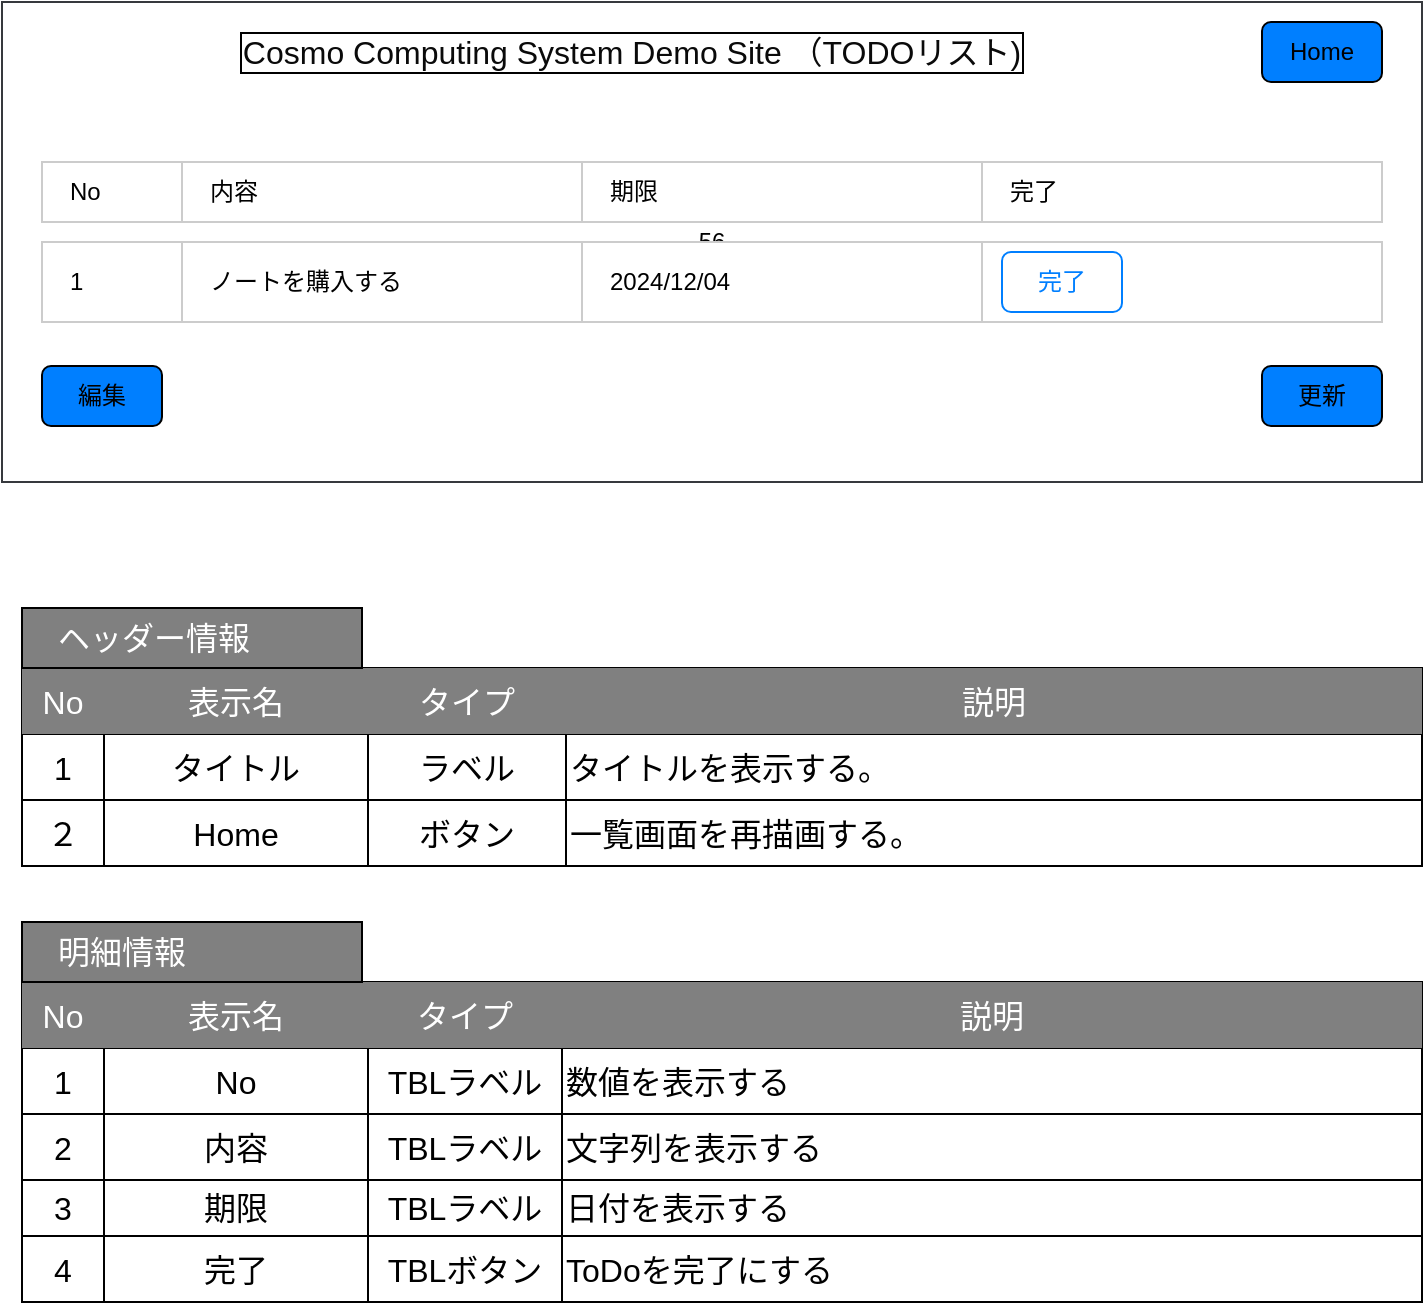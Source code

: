 <mxfile>
    <diagram id="WkBjb4pW22fDtr13lLDv" name="ページ1">
        <mxGraphModel dx="1124" dy="658" grid="1" gridSize="10" guides="1" tooltips="1" connect="1" arrows="1" fold="1" page="1" pageScale="1" pageWidth="827" pageHeight="1169" math="0" shadow="0">
            <root>
                <mxCell id="0"/>
                <mxCell id="1" parent="0"/>
                <mxCell id="7" value="56" style="rounded=0;whiteSpace=wrap;html=1;fillColor=#FFFFFF;strokeColor=#36393d;" parent="1" vertex="1">
                    <mxGeometry x="20" y="30" width="710" height="240" as="geometry"/>
                </mxCell>
                <mxCell id="6" value="　No" style="rounded=0;whiteSpace=wrap;html=1;align=left;strokeColor=#CCCCCC;fillColor=#FFFFFF;fontColor=#000000;" parent="1" vertex="1">
                    <mxGeometry x="40" y="110" width="70" height="30" as="geometry"/>
                </mxCell>
                <mxCell id="8" value="Home" style="rounded=1;whiteSpace=wrap;html=1;fillColor=#007FFF;" parent="1" vertex="1">
                    <mxGeometry x="650" y="40" width="60" height="30" as="geometry"/>
                </mxCell>
                <mxCell id="9" value="　内容" style="rounded=0;whiteSpace=wrap;html=1;align=left;strokeColor=#CCCCCC;fontColor=#000000;fillColor=#FFFFFF;" parent="1" vertex="1">
                    <mxGeometry x="110" y="110" width="200" height="30" as="geometry"/>
                </mxCell>
                <mxCell id="10" value="　期限" style="rounded=0;whiteSpace=wrap;html=1;align=left;fillColor=#FFFFFF;fontColor=#000000;strokeColor=#CCCCCC;" parent="1" vertex="1">
                    <mxGeometry x="310" y="110" width="200" height="30" as="geometry"/>
                </mxCell>
                <mxCell id="11" value="　完了" style="rounded=0;whiteSpace=wrap;html=1;align=left;fillColor=#FFFFFF;fontColor=#000000;strokeColor=#CCCCCC;" parent="1" vertex="1">
                    <mxGeometry x="510" y="110" width="200" height="30" as="geometry"/>
                </mxCell>
                <mxCell id="12" value="　1" style="rounded=0;whiteSpace=wrap;html=1;align=left;fillColor=#FFFFFF;fontColor=#000000;strokeColor=#CCCCCC;" parent="1" vertex="1">
                    <mxGeometry x="40" y="150" width="70" height="40" as="geometry"/>
                </mxCell>
                <mxCell id="13" value="　ノートを購入する" style="rounded=0;whiteSpace=wrap;html=1;align=left;fillColor=#FFFFFF;fontColor=#000000;strokeColor=#CCCCCC;" parent="1" vertex="1">
                    <mxGeometry x="110" y="150" width="200" height="40" as="geometry"/>
                </mxCell>
                <mxCell id="14" value="　2024/12/04" style="rounded=0;whiteSpace=wrap;html=1;align=left;fillColor=#FFFFFF;fontColor=#000000;strokeColor=#CCCCCC;" parent="1" vertex="1">
                    <mxGeometry x="310" y="150" width="200" height="40" as="geometry"/>
                </mxCell>
                <mxCell id="15" value="" style="rounded=0;whiteSpace=wrap;html=1;align=left;fillColor=#FFFFFF;fontColor=#000000;strokeColor=#CCCCCC;" parent="1" vertex="1">
                    <mxGeometry x="510" y="150" width="200" height="40" as="geometry"/>
                </mxCell>
                <mxCell id="16" value="完了" style="rounded=1;whiteSpace=wrap;html=1;strokeColor=#007FFF;fillColor=#FFFFFF;fontColor=#007FFF;" parent="1" vertex="1">
                    <mxGeometry x="520" y="155" width="60" height="30" as="geometry"/>
                </mxCell>
                <mxCell id="17" value="編集" style="rounded=1;whiteSpace=wrap;html=1;fillColor=#007FFF;" parent="1" vertex="1">
                    <mxGeometry x="40" y="212" width="60" height="30" as="geometry"/>
                </mxCell>
                <mxCell id="18" value="更新" style="rounded=1;whiteSpace=wrap;html=1;fillColor=#007FFF;" parent="1" vertex="1">
                    <mxGeometry x="650" y="212" width="60" height="30" as="geometry"/>
                </mxCell>
                <mxCell id="21" value="Cosmo Computing System Demo Site （TODOリスト)" style="text;html=1;strokeColor=none;fillColor=none;align=center;verticalAlign=middle;whiteSpace=wrap;rounded=0;fontSize=16;labelBorderColor=default;fontColor=#0a0a0a;strokeWidth=0;" parent="1" vertex="1">
                    <mxGeometry x="120" y="40" width="430" height="30" as="geometry"/>
                </mxCell>
                <mxCell id="23" value="" style="shape=table;html=1;whiteSpace=wrap;startSize=0;container=1;collapsible=0;childLayout=tableLayout;fontSize=16;fillColor=#FFFFFF;strokeColor=#000000;fontColor=#000000;" parent="1" vertex="1">
                    <mxGeometry x="30" y="363" width="700" height="99" as="geometry"/>
                </mxCell>
                <mxCell id="28" value="" style="shape=tableRow;horizontal=0;startSize=0;swimlaneHead=0;swimlaneBody=0;top=0;left=0;bottom=0;right=0;collapsible=0;dropTarget=0;fillColor=none;points=[[0,0.5],[1,0.5]];portConstraint=eastwest;fontSize=16;" parent="23" vertex="1">
                    <mxGeometry width="700" height="33" as="geometry"/>
                </mxCell>
                <mxCell id="29" value="No" style="shape=partialRectangle;html=1;whiteSpace=wrap;connectable=0;fillColor=#808080;top=0;left=0;bottom=0;right=0;overflow=hidden;fontSize=16;fontColor=#ffffff;strokeColor=#001DBC;" parent="28" vertex="1">
                    <mxGeometry width="41" height="33" as="geometry">
                        <mxRectangle width="41" height="33" as="alternateBounds"/>
                    </mxGeometry>
                </mxCell>
                <mxCell id="30" value="表示名" style="shape=partialRectangle;html=1;whiteSpace=wrap;connectable=0;fillColor=#808080;top=0;left=0;bottom=0;right=0;overflow=hidden;fontSize=16;fontColor=#ffffff;strokeColor=#001DBC;" parent="28" vertex="1">
                    <mxGeometry x="41" width="132" height="33" as="geometry">
                        <mxRectangle width="132" height="33" as="alternateBounds"/>
                    </mxGeometry>
                </mxCell>
                <mxCell id="79" value="タイプ" style="shape=partialRectangle;html=1;whiteSpace=wrap;connectable=0;fillColor=#808080;top=0;left=0;bottom=0;right=0;overflow=hidden;fontSize=16;fontColor=#ffffff;strokeColor=#001DBC;" parent="28" vertex="1">
                    <mxGeometry x="173" width="99" height="33" as="geometry">
                        <mxRectangle width="99" height="33" as="alternateBounds"/>
                    </mxGeometry>
                </mxCell>
                <mxCell id="49" value="説明" style="shape=partialRectangle;html=1;whiteSpace=wrap;connectable=0;fillColor=#808080;top=0;left=0;bottom=0;right=0;overflow=hidden;fontSize=16;fontColor=#ffffff;strokeColor=#001DBC;" parent="28" vertex="1">
                    <mxGeometry x="272" width="428" height="33" as="geometry">
                        <mxRectangle width="428" height="33" as="alternateBounds"/>
                    </mxGeometry>
                </mxCell>
                <mxCell id="42" value="" style="shape=tableRow;horizontal=0;startSize=0;swimlaneHead=0;swimlaneBody=0;top=0;left=0;bottom=0;right=0;collapsible=0;dropTarget=0;fillColor=none;points=[[0,0.5],[1,0.5]];portConstraint=eastwest;fontSize=16;" parent="23" vertex="1">
                    <mxGeometry y="33" width="700" height="33" as="geometry"/>
                </mxCell>
                <mxCell id="43" value="&lt;font&gt;1&lt;/font&gt;" style="shape=partialRectangle;html=1;whiteSpace=wrap;connectable=0;fillColor=none;top=0;left=0;bottom=0;right=0;overflow=hidden;fontSize=16;fontColor=#000000;" parent="42" vertex="1">
                    <mxGeometry width="41" height="33" as="geometry">
                        <mxRectangle width="41" height="33" as="alternateBounds"/>
                    </mxGeometry>
                </mxCell>
                <mxCell id="44" value="タイトル" style="shape=partialRectangle;html=1;whiteSpace=wrap;connectable=0;fillColor=none;top=0;left=0;bottom=0;right=0;overflow=hidden;fontSize=16;fontColor=#000000;" parent="42" vertex="1">
                    <mxGeometry x="41" width="132" height="33" as="geometry">
                        <mxRectangle width="132" height="33" as="alternateBounds"/>
                    </mxGeometry>
                </mxCell>
                <mxCell id="80" value="ラベル" style="shape=partialRectangle;html=1;whiteSpace=wrap;connectable=0;fillColor=none;top=0;left=0;bottom=0;right=0;overflow=hidden;fontSize=16;fontColor=#000000;" parent="42" vertex="1">
                    <mxGeometry x="173" width="99" height="33" as="geometry">
                        <mxRectangle width="99" height="33" as="alternateBounds"/>
                    </mxGeometry>
                </mxCell>
                <mxCell id="50" value="タイトルを表示する。" style="shape=partialRectangle;html=1;whiteSpace=wrap;connectable=0;fillColor=none;top=0;left=0;bottom=0;right=0;overflow=hidden;fontSize=16;fontColor=#000000;align=left;" parent="42" vertex="1">
                    <mxGeometry x="272" width="428" height="33" as="geometry">
                        <mxRectangle width="428" height="33" as="alternateBounds"/>
                    </mxGeometry>
                </mxCell>
                <mxCell id="86" style="shape=tableRow;horizontal=0;startSize=0;swimlaneHead=0;swimlaneBody=0;top=0;left=0;bottom=0;right=0;collapsible=0;dropTarget=0;fillColor=none;points=[[0,0.5],[1,0.5]];portConstraint=eastwest;fontSize=16;" parent="23" vertex="1">
                    <mxGeometry y="66" width="700" height="33" as="geometry"/>
                </mxCell>
                <mxCell id="87" value="２" style="shape=partialRectangle;html=1;whiteSpace=wrap;connectable=0;fillColor=none;top=0;left=0;bottom=0;right=0;overflow=hidden;fontSize=16;fontColor=#000000;" parent="86" vertex="1">
                    <mxGeometry width="41" height="33" as="geometry">
                        <mxRectangle width="41" height="33" as="alternateBounds"/>
                    </mxGeometry>
                </mxCell>
                <mxCell id="88" value="Home" style="shape=partialRectangle;html=1;whiteSpace=wrap;connectable=0;fillColor=none;top=0;left=0;bottom=0;right=0;overflow=hidden;fontSize=16;fontColor=#000000;" parent="86" vertex="1">
                    <mxGeometry x="41" width="132" height="33" as="geometry">
                        <mxRectangle width="132" height="33" as="alternateBounds"/>
                    </mxGeometry>
                </mxCell>
                <mxCell id="89" value="ボタン" style="shape=partialRectangle;html=1;whiteSpace=wrap;connectable=0;fillColor=none;top=0;left=0;bottom=0;right=0;overflow=hidden;fontSize=16;fontColor=#000000;" parent="86" vertex="1">
                    <mxGeometry x="173" width="99" height="33" as="geometry">
                        <mxRectangle width="99" height="33" as="alternateBounds"/>
                    </mxGeometry>
                </mxCell>
                <mxCell id="90" value="一覧画面を再描画する。" style="shape=partialRectangle;html=1;whiteSpace=wrap;connectable=0;fillColor=none;top=0;left=0;bottom=0;right=0;overflow=hidden;fontSize=16;fontColor=#000000;align=left;" parent="86" vertex="1">
                    <mxGeometry x="272" width="428" height="33" as="geometry">
                        <mxRectangle width="428" height="33" as="alternateBounds"/>
                    </mxGeometry>
                </mxCell>
                <mxCell id="54" value="　ヘッダー情報" style="rounded=0;whiteSpace=wrap;html=1;strokeColor=#000000;fillColor=#808080;fontColor=#FFFFFF;align=left;fontSize=16;" parent="1" vertex="1">
                    <mxGeometry x="30" y="333" width="170" height="30" as="geometry"/>
                </mxCell>
                <mxCell id="55" value="" style="shape=table;html=1;whiteSpace=wrap;startSize=0;container=1;collapsible=0;childLayout=tableLayout;fontSize=16;fillColor=#FFFFFF;strokeColor=#000000;fontColor=#000000;align=left;" parent="1" vertex="1">
                    <mxGeometry x="30" y="520" width="700" height="160" as="geometry"/>
                </mxCell>
                <mxCell id="56" value="" style="shape=tableRow;horizontal=0;startSize=0;swimlaneHead=0;swimlaneBody=0;top=0;left=0;bottom=0;right=0;collapsible=0;dropTarget=0;fillColor=none;points=[[0,0.5],[1,0.5]];portConstraint=eastwest;fontSize=16;" parent="55" vertex="1">
                    <mxGeometry width="700" height="33" as="geometry"/>
                </mxCell>
                <mxCell id="57" value="No" style="shape=partialRectangle;html=1;whiteSpace=wrap;connectable=0;fillColor=#808080;top=0;left=0;bottom=0;right=0;overflow=hidden;fontSize=16;fontColor=#ffffff;strokeColor=#001DBC;" parent="56" vertex="1">
                    <mxGeometry width="41" height="33" as="geometry">
                        <mxRectangle width="41" height="33" as="alternateBounds"/>
                    </mxGeometry>
                </mxCell>
                <mxCell id="58" value="表示名" style="shape=partialRectangle;html=1;whiteSpace=wrap;connectable=0;fillColor=#808080;top=0;left=0;bottom=0;right=0;overflow=hidden;fontSize=16;fontColor=#ffffff;strokeColor=#001DBC;" parent="56" vertex="1">
                    <mxGeometry x="41" width="132" height="33" as="geometry">
                        <mxRectangle width="132" height="33" as="alternateBounds"/>
                    </mxGeometry>
                </mxCell>
                <mxCell id="81" value="タイプ" style="shape=partialRectangle;html=1;whiteSpace=wrap;connectable=0;fillColor=#808080;top=0;left=0;bottom=0;right=0;overflow=hidden;fontSize=16;fontColor=#ffffff;strokeColor=#001DBC;" parent="56" vertex="1">
                    <mxGeometry x="173" width="97" height="33" as="geometry">
                        <mxRectangle width="97" height="33" as="alternateBounds"/>
                    </mxGeometry>
                </mxCell>
                <mxCell id="59" value="説明" style="shape=partialRectangle;html=1;whiteSpace=wrap;connectable=0;fillColor=#808080;top=0;left=0;bottom=0;right=0;overflow=hidden;fontSize=16;fontColor=#ffffff;strokeColor=#001DBC;" parent="56" vertex="1">
                    <mxGeometry x="270" width="430" height="33" as="geometry">
                        <mxRectangle width="430" height="33" as="alternateBounds"/>
                    </mxGeometry>
                </mxCell>
                <mxCell id="60" value="" style="shape=tableRow;horizontal=0;startSize=0;swimlaneHead=0;swimlaneBody=0;top=0;left=0;bottom=0;right=0;collapsible=0;dropTarget=0;fillColor=none;points=[[0,0.5],[1,0.5]];portConstraint=eastwest;fontSize=16;align=left;" parent="55" vertex="1">
                    <mxGeometry y="33" width="700" height="33" as="geometry"/>
                </mxCell>
                <mxCell id="61" value="&lt;font color=&quot;#000000&quot;&gt;1&lt;/font&gt;" style="shape=partialRectangle;html=1;whiteSpace=wrap;connectable=0;fillColor=none;top=0;left=0;bottom=0;right=0;overflow=hidden;fontSize=16;" parent="60" vertex="1">
                    <mxGeometry width="41" height="33" as="geometry">
                        <mxRectangle width="41" height="33" as="alternateBounds"/>
                    </mxGeometry>
                </mxCell>
                <mxCell id="62" value="No" style="shape=partialRectangle;html=1;whiteSpace=wrap;connectable=0;fillColor=none;top=0;left=0;bottom=0;right=0;overflow=hidden;fontSize=16;fontColor=#000000;" parent="60" vertex="1">
                    <mxGeometry x="41" width="132" height="33" as="geometry">
                        <mxRectangle width="132" height="33" as="alternateBounds"/>
                    </mxGeometry>
                </mxCell>
                <mxCell id="82" value="TBLラベル" style="shape=partialRectangle;html=1;whiteSpace=wrap;connectable=0;fillColor=none;top=0;left=0;bottom=0;right=0;overflow=hidden;fontSize=16;fontColor=#000000;" parent="60" vertex="1">
                    <mxGeometry x="173" width="97" height="33" as="geometry">
                        <mxRectangle width="97" height="33" as="alternateBounds"/>
                    </mxGeometry>
                </mxCell>
                <mxCell id="63" value="数値を表示する" style="shape=partialRectangle;html=1;whiteSpace=wrap;connectable=0;fillColor=none;top=0;left=0;bottom=0;right=0;overflow=hidden;fontSize=16;fontColor=#000000;align=left;" parent="60" vertex="1">
                    <mxGeometry x="270" width="430" height="33" as="geometry">
                        <mxRectangle width="430" height="33" as="alternateBounds"/>
                    </mxGeometry>
                </mxCell>
                <mxCell id="64" value="" style="shape=tableRow;horizontal=0;startSize=0;swimlaneHead=0;swimlaneBody=0;top=0;left=0;bottom=0;right=0;collapsible=0;dropTarget=0;fillColor=none;points=[[0,0.5],[1,0.5]];portConstraint=eastwest;fontSize=16;" parent="55" vertex="1">
                    <mxGeometry y="66" width="700" height="33" as="geometry"/>
                </mxCell>
                <mxCell id="65" value="2" style="shape=partialRectangle;html=1;whiteSpace=wrap;connectable=0;fillColor=none;top=0;left=0;bottom=0;right=0;overflow=hidden;fontSize=16;fontColor=#000000;" parent="64" vertex="1">
                    <mxGeometry width="41" height="33" as="geometry">
                        <mxRectangle width="41" height="33" as="alternateBounds"/>
                    </mxGeometry>
                </mxCell>
                <mxCell id="66" value="内容" style="shape=partialRectangle;html=1;whiteSpace=wrap;connectable=0;fillColor=none;top=0;left=0;bottom=0;right=0;overflow=hidden;fontSize=16;fontColor=#000000;" parent="64" vertex="1">
                    <mxGeometry x="41" width="132" height="33" as="geometry">
                        <mxRectangle width="132" height="33" as="alternateBounds"/>
                    </mxGeometry>
                </mxCell>
                <mxCell id="83" value="TBLラベル" style="shape=partialRectangle;html=1;whiteSpace=wrap;connectable=0;fillColor=none;top=0;left=0;bottom=0;right=0;overflow=hidden;fontSize=16;fontColor=#000000;" parent="64" vertex="1">
                    <mxGeometry x="173" width="97" height="33" as="geometry">
                        <mxRectangle width="97" height="33" as="alternateBounds"/>
                    </mxGeometry>
                </mxCell>
                <mxCell id="67" value="文字列を表示する" style="shape=partialRectangle;html=1;whiteSpace=wrap;connectable=0;fillColor=none;top=0;left=0;bottom=0;right=0;overflow=hidden;fontSize=16;fontColor=#000000;align=left;" parent="64" vertex="1">
                    <mxGeometry x="270" width="430" height="33" as="geometry">
                        <mxRectangle width="430" height="33" as="alternateBounds"/>
                    </mxGeometry>
                </mxCell>
                <mxCell id="68" value="" style="shape=tableRow;horizontal=0;startSize=0;swimlaneHead=0;swimlaneBody=0;top=0;left=0;bottom=0;right=0;collapsible=0;dropTarget=0;fillColor=none;points=[[0,0.5],[1,0.5]];portConstraint=eastwest;fontSize=16;" parent="55" vertex="1">
                    <mxGeometry y="99" width="700" height="28" as="geometry"/>
                </mxCell>
                <mxCell id="69" value="3" style="shape=partialRectangle;html=1;whiteSpace=wrap;connectable=0;fillColor=none;top=0;left=0;bottom=0;right=0;overflow=hidden;fontSize=16;fontColor=#000000;" parent="68" vertex="1">
                    <mxGeometry width="41" height="28" as="geometry">
                        <mxRectangle width="41" height="28" as="alternateBounds"/>
                    </mxGeometry>
                </mxCell>
                <mxCell id="70" value="期限" style="shape=partialRectangle;html=1;whiteSpace=wrap;connectable=0;fillColor=none;top=0;left=0;bottom=0;right=0;overflow=hidden;fontSize=16;fontColor=#000000;" parent="68" vertex="1">
                    <mxGeometry x="41" width="132" height="28" as="geometry">
                        <mxRectangle width="132" height="28" as="alternateBounds"/>
                    </mxGeometry>
                </mxCell>
                <mxCell id="84" value="TBLラベル" style="shape=partialRectangle;html=1;whiteSpace=wrap;connectable=0;fillColor=none;top=0;left=0;bottom=0;right=0;overflow=hidden;fontSize=16;fontColor=#000000;" parent="68" vertex="1">
                    <mxGeometry x="173" width="97" height="28" as="geometry">
                        <mxRectangle width="97" height="28" as="alternateBounds"/>
                    </mxGeometry>
                </mxCell>
                <mxCell id="71" value="日付を表示する" style="shape=partialRectangle;html=1;whiteSpace=wrap;connectable=0;fillColor=none;top=0;left=0;bottom=0;right=0;overflow=hidden;fontSize=16;fontColor=#000000;align=left;" parent="68" vertex="1">
                    <mxGeometry x="270" width="430" height="28" as="geometry">
                        <mxRectangle width="430" height="28" as="alternateBounds"/>
                    </mxGeometry>
                </mxCell>
                <mxCell id="72" value="" style="shape=tableRow;horizontal=0;startSize=0;swimlaneHead=0;swimlaneBody=0;top=0;left=0;bottom=0;right=0;collapsible=0;dropTarget=0;fillColor=none;points=[[0,0.5],[1,0.5]];portConstraint=eastwest;fontSize=16;" parent="55" vertex="1">
                    <mxGeometry y="127" width="700" height="33" as="geometry"/>
                </mxCell>
                <mxCell id="73" value="4" style="shape=partialRectangle;html=1;whiteSpace=wrap;connectable=0;fillColor=none;top=0;left=0;bottom=0;right=0;overflow=hidden;fontSize=16;fontColor=#000000;" parent="72" vertex="1">
                    <mxGeometry width="41" height="33" as="geometry">
                        <mxRectangle width="41" height="33" as="alternateBounds"/>
                    </mxGeometry>
                </mxCell>
                <mxCell id="74" value="完了" style="shape=partialRectangle;html=1;whiteSpace=wrap;connectable=0;fillColor=none;top=0;left=0;bottom=0;right=0;overflow=hidden;fontSize=16;fontColor=#000000;" parent="72" vertex="1">
                    <mxGeometry x="41" width="132" height="33" as="geometry">
                        <mxRectangle width="132" height="33" as="alternateBounds"/>
                    </mxGeometry>
                </mxCell>
                <mxCell id="85" value="TBLボタン" style="shape=partialRectangle;html=1;whiteSpace=wrap;connectable=0;fillColor=none;top=0;left=0;bottom=0;right=0;overflow=hidden;fontSize=16;fontColor=#000000;" parent="72" vertex="1">
                    <mxGeometry x="173" width="97" height="33" as="geometry">
                        <mxRectangle width="97" height="33" as="alternateBounds"/>
                    </mxGeometry>
                </mxCell>
                <mxCell id="75" value="ToDoを完了にする" style="shape=partialRectangle;html=1;whiteSpace=wrap;connectable=0;fillColor=none;top=0;left=0;bottom=0;right=0;overflow=hidden;fontSize=16;fontColor=#000000;align=left;" parent="72" vertex="1">
                    <mxGeometry x="270" width="430" height="33" as="geometry">
                        <mxRectangle width="430" height="33" as="alternateBounds"/>
                    </mxGeometry>
                </mxCell>
                <mxCell id="76" value="　明細情報" style="rounded=0;whiteSpace=wrap;html=1;strokeColor=#000000;fillColor=#808080;fontColor=#FFFFFF;align=left;fontSize=16;" parent="1" vertex="1">
                    <mxGeometry x="30" y="490" width="170" height="30" as="geometry"/>
                </mxCell>
            </root>
        </mxGraphModel>
    </diagram>
</mxfile>